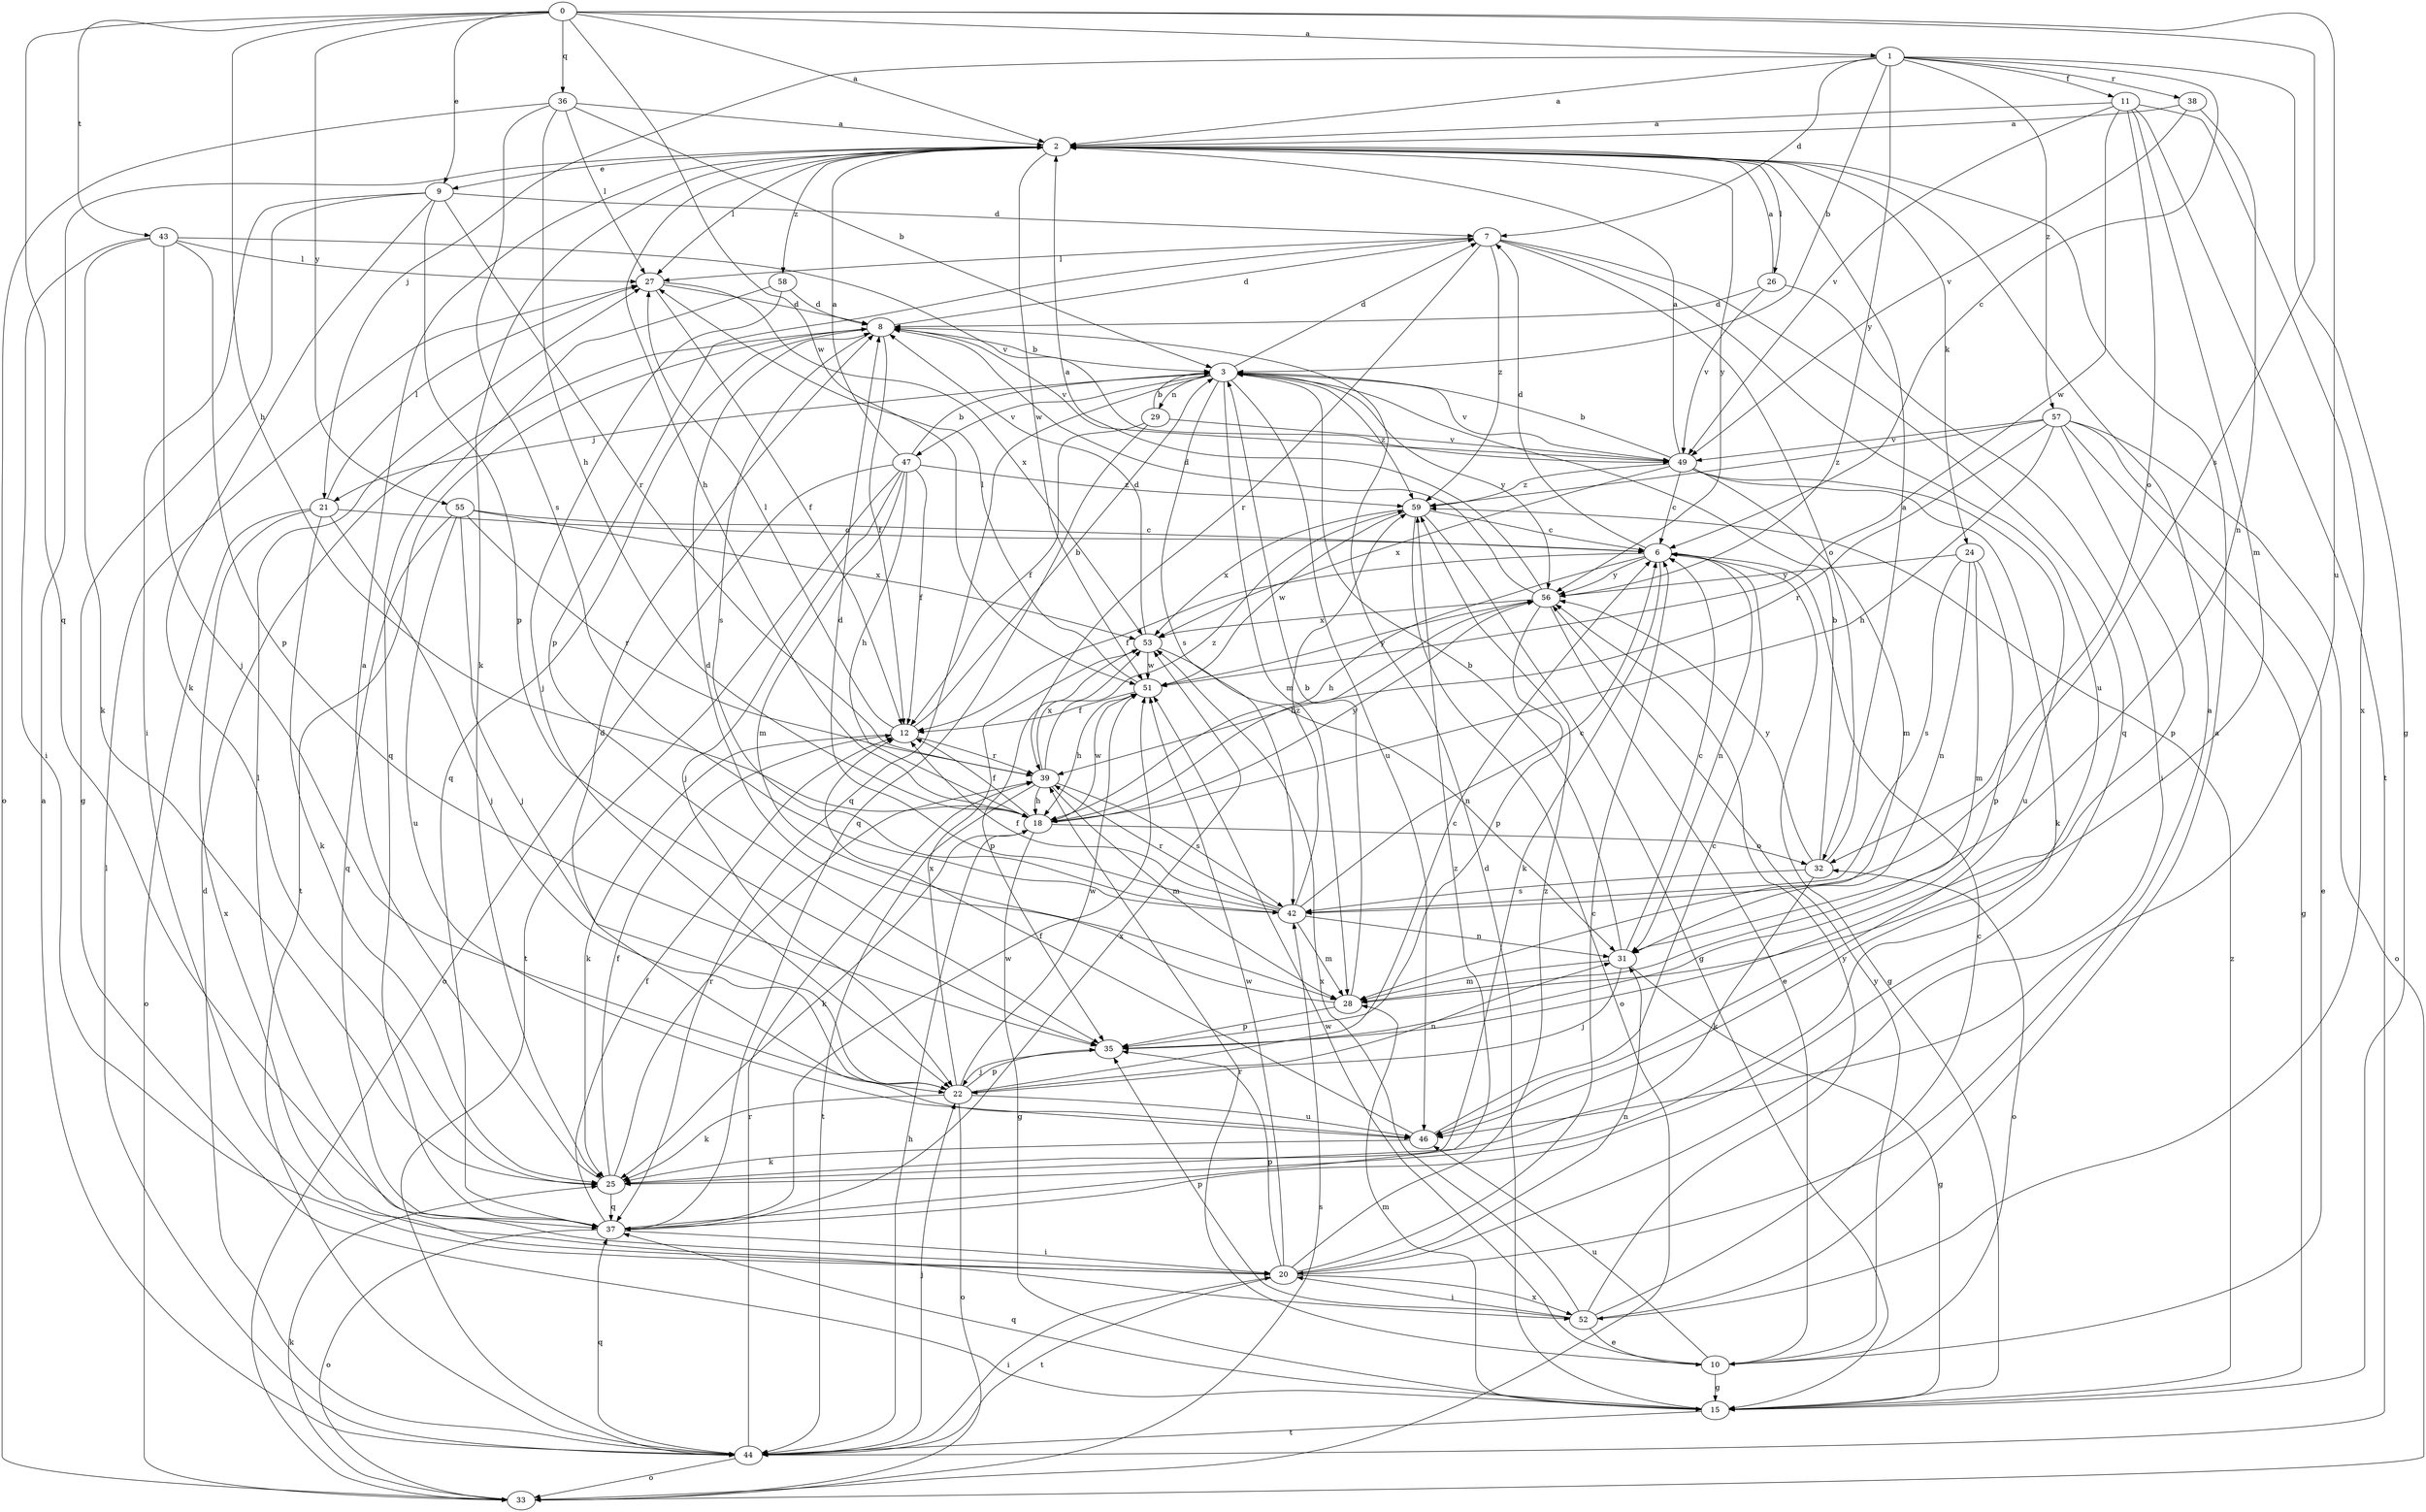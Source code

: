 strict digraph  {
0;
1;
2;
3;
6;
7;
8;
9;
10;
11;
12;
15;
18;
20;
21;
22;
24;
25;
26;
27;
28;
29;
31;
32;
33;
35;
36;
37;
38;
39;
42;
43;
44;
46;
47;
49;
51;
52;
53;
55;
56;
57;
58;
59;
0 -> 1  [label=a];
0 -> 2  [label=a];
0 -> 9  [label=e];
0 -> 18  [label=h];
0 -> 36  [label=q];
0 -> 37  [label=q];
0 -> 42  [label=s];
0 -> 43  [label=t];
0 -> 46  [label=u];
0 -> 51  [label=w];
0 -> 55  [label=y];
1 -> 2  [label=a];
1 -> 3  [label=b];
1 -> 6  [label=c];
1 -> 7  [label=d];
1 -> 11  [label=f];
1 -> 15  [label=g];
1 -> 21  [label=j];
1 -> 38  [label=r];
1 -> 56  [label=y];
1 -> 57  [label=z];
2 -> 9  [label=e];
2 -> 18  [label=h];
2 -> 24  [label=k];
2 -> 25  [label=k];
2 -> 26  [label=l];
2 -> 27  [label=l];
2 -> 51  [label=w];
2 -> 56  [label=y];
2 -> 58  [label=z];
3 -> 7  [label=d];
3 -> 21  [label=j];
3 -> 28  [label=m];
3 -> 29  [label=n];
3 -> 37  [label=q];
3 -> 42  [label=s];
3 -> 46  [label=u];
3 -> 47  [label=v];
3 -> 49  [label=v];
3 -> 56  [label=y];
3 -> 59  [label=z];
6 -> 7  [label=d];
6 -> 12  [label=f];
6 -> 15  [label=g];
6 -> 18  [label=h];
6 -> 25  [label=k];
6 -> 31  [label=n];
6 -> 56  [label=y];
7 -> 27  [label=l];
7 -> 32  [label=o];
7 -> 35  [label=p];
7 -> 37  [label=q];
7 -> 39  [label=r];
7 -> 46  [label=u];
7 -> 59  [label=z];
8 -> 3  [label=b];
8 -> 7  [label=d];
8 -> 12  [label=f];
8 -> 37  [label=q];
8 -> 42  [label=s];
8 -> 44  [label=t];
8 -> 49  [label=v];
9 -> 7  [label=d];
9 -> 15  [label=g];
9 -> 20  [label=i];
9 -> 25  [label=k];
9 -> 35  [label=p];
9 -> 39  [label=r];
10 -> 15  [label=g];
10 -> 32  [label=o];
10 -> 39  [label=r];
10 -> 46  [label=u];
10 -> 51  [label=w];
10 -> 56  [label=y];
11 -> 2  [label=a];
11 -> 28  [label=m];
11 -> 32  [label=o];
11 -> 44  [label=t];
11 -> 49  [label=v];
11 -> 51  [label=w];
11 -> 52  [label=x];
12 -> 3  [label=b];
12 -> 25  [label=k];
12 -> 27  [label=l];
12 -> 39  [label=r];
15 -> 8  [label=d];
15 -> 28  [label=m];
15 -> 37  [label=q];
15 -> 44  [label=t];
15 -> 59  [label=z];
18 -> 12  [label=f];
18 -> 15  [label=g];
18 -> 25  [label=k];
18 -> 32  [label=o];
18 -> 51  [label=w];
18 -> 56  [label=y];
20 -> 2  [label=a];
20 -> 6  [label=c];
20 -> 27  [label=l];
20 -> 31  [label=n];
20 -> 35  [label=p];
20 -> 44  [label=t];
20 -> 51  [label=w];
20 -> 52  [label=x];
20 -> 59  [label=z];
21 -> 6  [label=c];
21 -> 22  [label=j];
21 -> 25  [label=k];
21 -> 27  [label=l];
21 -> 33  [label=o];
21 -> 52  [label=x];
22 -> 6  [label=c];
22 -> 25  [label=k];
22 -> 31  [label=n];
22 -> 33  [label=o];
22 -> 35  [label=p];
22 -> 46  [label=u];
22 -> 51  [label=w];
22 -> 53  [label=x];
24 -> 28  [label=m];
24 -> 31  [label=n];
24 -> 35  [label=p];
24 -> 42  [label=s];
24 -> 56  [label=y];
25 -> 2  [label=a];
25 -> 12  [label=f];
25 -> 37  [label=q];
25 -> 39  [label=r];
26 -> 2  [label=a];
26 -> 8  [label=d];
26 -> 20  [label=i];
26 -> 49  [label=v];
27 -> 8  [label=d];
27 -> 12  [label=f];
27 -> 53  [label=x];
28 -> 3  [label=b];
28 -> 8  [label=d];
28 -> 35  [label=p];
29 -> 3  [label=b];
29 -> 12  [label=f];
29 -> 37  [label=q];
29 -> 49  [label=v];
31 -> 3  [label=b];
31 -> 6  [label=c];
31 -> 15  [label=g];
31 -> 22  [label=j];
31 -> 28  [label=m];
32 -> 2  [label=a];
32 -> 3  [label=b];
32 -> 25  [label=k];
32 -> 42  [label=s];
32 -> 56  [label=y];
33 -> 25  [label=k];
33 -> 42  [label=s];
35 -> 22  [label=j];
36 -> 2  [label=a];
36 -> 3  [label=b];
36 -> 18  [label=h];
36 -> 27  [label=l];
36 -> 33  [label=o];
36 -> 42  [label=s];
37 -> 12  [label=f];
37 -> 20  [label=i];
37 -> 33  [label=o];
37 -> 51  [label=w];
37 -> 53  [label=x];
37 -> 59  [label=z];
38 -> 2  [label=a];
38 -> 31  [label=n];
38 -> 49  [label=v];
39 -> 18  [label=h];
39 -> 28  [label=m];
39 -> 42  [label=s];
39 -> 44  [label=t];
39 -> 53  [label=x];
39 -> 59  [label=z];
42 -> 6  [label=c];
42 -> 8  [label=d];
42 -> 12  [label=f];
42 -> 28  [label=m];
42 -> 31  [label=n];
42 -> 39  [label=r];
42 -> 59  [label=z];
43 -> 20  [label=i];
43 -> 22  [label=j];
43 -> 25  [label=k];
43 -> 27  [label=l];
43 -> 35  [label=p];
43 -> 49  [label=v];
44 -> 2  [label=a];
44 -> 8  [label=d];
44 -> 18  [label=h];
44 -> 20  [label=i];
44 -> 22  [label=j];
44 -> 27  [label=l];
44 -> 33  [label=o];
44 -> 37  [label=q];
44 -> 39  [label=r];
46 -> 6  [label=c];
46 -> 8  [label=d];
46 -> 12  [label=f];
46 -> 25  [label=k];
47 -> 2  [label=a];
47 -> 3  [label=b];
47 -> 12  [label=f];
47 -> 18  [label=h];
47 -> 22  [label=j];
47 -> 28  [label=m];
47 -> 33  [label=o];
47 -> 44  [label=t];
47 -> 59  [label=z];
49 -> 2  [label=a];
49 -> 3  [label=b];
49 -> 6  [label=c];
49 -> 25  [label=k];
49 -> 28  [label=m];
49 -> 46  [label=u];
49 -> 53  [label=x];
49 -> 59  [label=z];
51 -> 12  [label=f];
51 -> 18  [label=h];
51 -> 27  [label=l];
51 -> 56  [label=y];
52 -> 2  [label=a];
52 -> 6  [label=c];
52 -> 10  [label=e];
52 -> 20  [label=i];
52 -> 35  [label=p];
52 -> 53  [label=x];
52 -> 56  [label=y];
53 -> 8  [label=d];
53 -> 31  [label=n];
53 -> 35  [label=p];
53 -> 51  [label=w];
55 -> 6  [label=c];
55 -> 22  [label=j];
55 -> 37  [label=q];
55 -> 39  [label=r];
55 -> 46  [label=u];
55 -> 53  [label=x];
56 -> 2  [label=a];
56 -> 8  [label=d];
56 -> 10  [label=e];
56 -> 18  [label=h];
56 -> 35  [label=p];
56 -> 53  [label=x];
57 -> 10  [label=e];
57 -> 15  [label=g];
57 -> 18  [label=h];
57 -> 33  [label=o];
57 -> 35  [label=p];
57 -> 39  [label=r];
57 -> 49  [label=v];
57 -> 59  [label=z];
58 -> 8  [label=d];
58 -> 22  [label=j];
58 -> 37  [label=q];
59 -> 6  [label=c];
59 -> 15  [label=g];
59 -> 33  [label=o];
59 -> 51  [label=w];
59 -> 53  [label=x];
}
